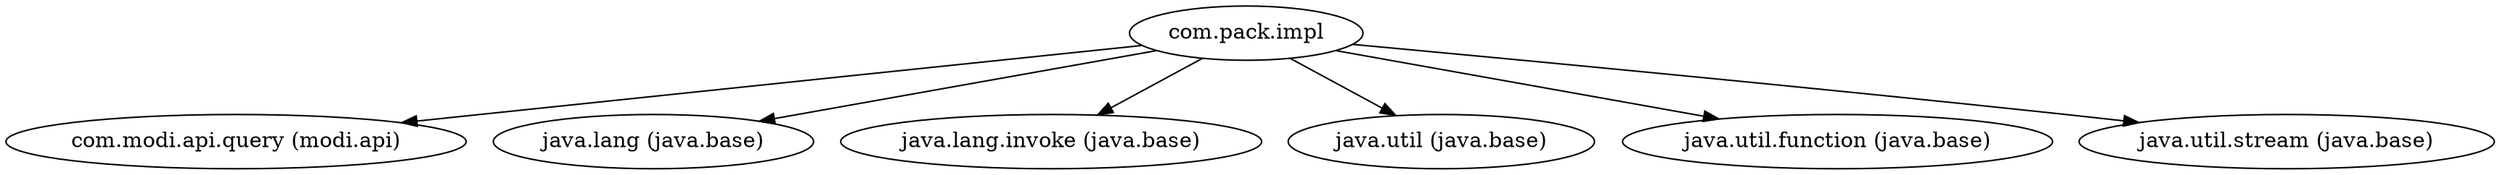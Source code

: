 digraph "modi.pack" {
    // Path: /Users/hakan/IdeaProjects/jigsaw/modims/out/modi.pack
   "com.pack.impl"                                    -> "com.modi.api.query (modi.api)";
   "com.pack.impl"                                    -> "java.lang (java.base)";
   "com.pack.impl"                                    -> "java.lang.invoke (java.base)";
   "com.pack.impl"                                    -> "java.util (java.base)";
   "com.pack.impl"                                    -> "java.util.function (java.base)";
   "com.pack.impl"                                    -> "java.util.stream (java.base)";
}
